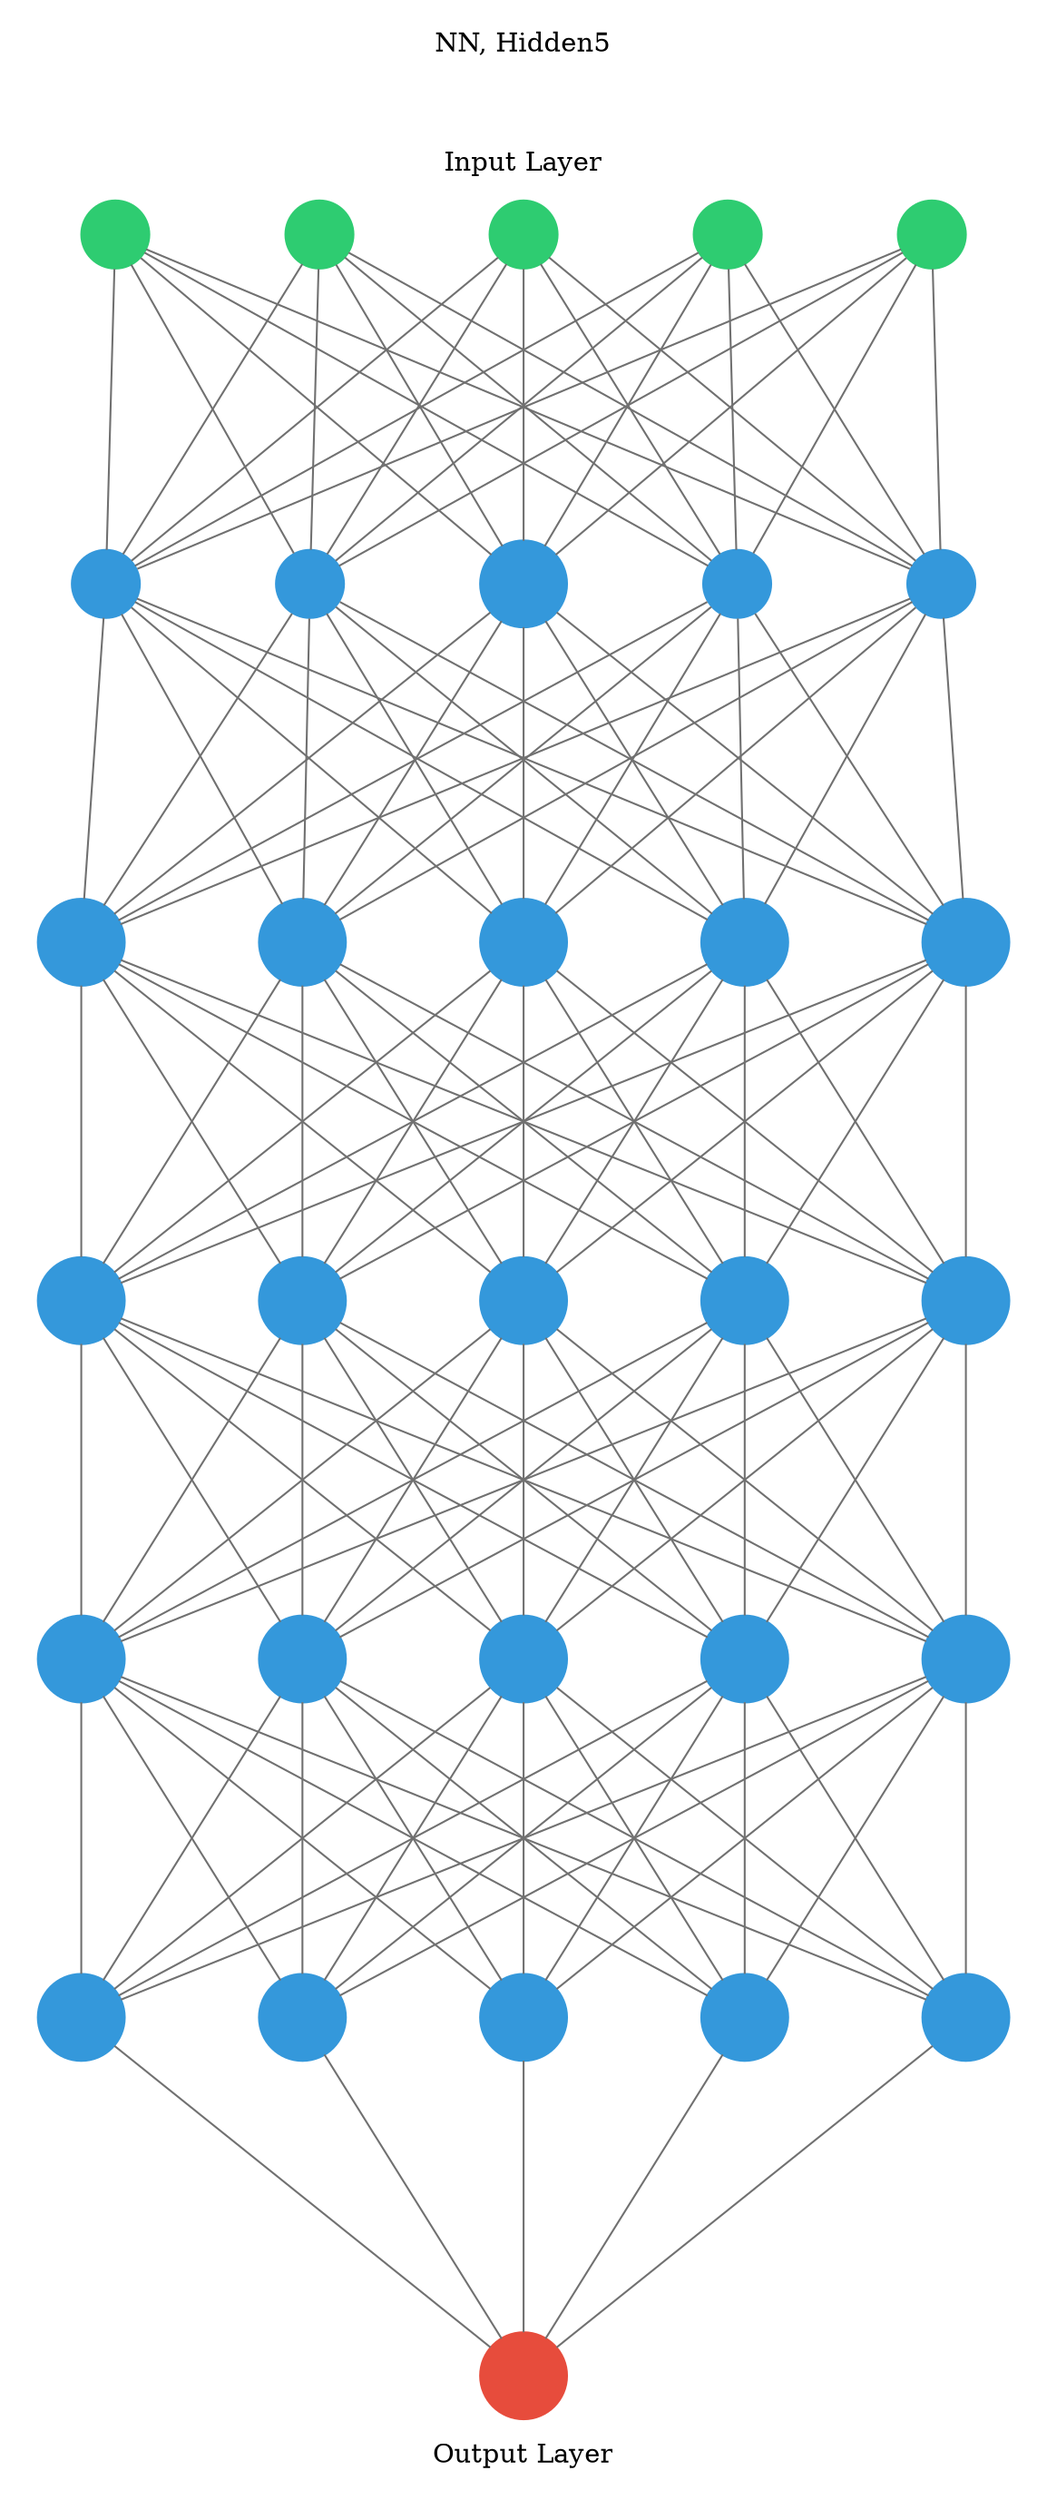 digraph g {
	graph [nodesep=1 ranksep=2 splines=false]
	edge [arrowhead=none color="#707070"]
	subgraph cluster_input {
		node [color="#2ecc71" fontcolor="#2ecc71" shape=circle style=filled]
		color=white
		1
		label="NN, Hidden5



Input Layer"
		rank=same
		2
		label="NN, Hidden5



Input Layer"
		rank=same
		3
		label="NN, Hidden5



Input Layer"
		rank=same
		4
		label="NN, Hidden5



Input Layer"
		rank=same
		5
		label="NN, Hidden5



Input Layer"
		rank=same
	}
	1 -> 6
	2 -> 6
	3 -> 6
	4 -> 6
	5 -> 6
	1 -> 7
	2 -> 7
	3 -> 7
	4 -> 7
	5 -> 7
	1 -> 8
	2 -> 8
	3 -> 8
	4 -> 8
	5 -> 8
	1 -> 9
	2 -> 9
	3 -> 9
	4 -> 9
	5 -> 9
	1 -> 10
	2 -> 10
	3 -> 10
	4 -> 10
	5 -> 10
	subgraph cluster_1 {
		color=white
		rank=same
		label="" labeljust=right labelloc=b
		6 [color="#3498db" fontcolor="#3498db" shape=circle style=filled]
		7 [color="#3498db" fontcolor="#3498db" shape=circle style=filled]
		8 [color="#3498db" fontcolor="#3498db" shape=circle style=filled]
		9 [color="#3498db" fontcolor="#3498db" shape=circle style=filled]
		10 [color="#3498db" fontcolor="#3498db" shape=circle style=filled]
	}
	6 -> 11
	7 -> 11
	8 -> 11
	9 -> 11
	10 -> 11
	6 -> 12
	7 -> 12
	8 -> 12
	9 -> 12
	10 -> 12
	6 -> 13
	7 -> 13
	8 -> 13
	9 -> 13
	10 -> 13
	6 -> 14
	7 -> 14
	8 -> 14
	9 -> 14
	10 -> 14
	6 -> 15
	7 -> 15
	8 -> 15
	9 -> 15
	10 -> 15
	subgraph cluster_2 {
		color=white
		rank=same
		label="" labeljust=right labelloc=b
		11 [color="#3498db" fontcolor="#3498db" shape=circle style=filled]
		12 [color="#3498db" fontcolor="#3498db" shape=circle style=filled]
		13 [color="#3498db" fontcolor="#3498db" shape=circle style=filled]
		14 [color="#3498db" fontcolor="#3498db" shape=circle style=filled]
		15 [color="#3498db" fontcolor="#3498db" shape=circle style=filled]
	}
	11 -> 16
	12 -> 16
	13 -> 16
	14 -> 16
	15 -> 16
	11 -> 17
	12 -> 17
	13 -> 17
	14 -> 17
	15 -> 17
	11 -> 18
	12 -> 18
	13 -> 18
	14 -> 18
	15 -> 18
	11 -> 19
	12 -> 19
	13 -> 19
	14 -> 19
	15 -> 19
	11 -> 20
	12 -> 20
	13 -> 20
	14 -> 20
	15 -> 20
	subgraph cluster_3 {
		color=white
		rank=same
		label="" labeljust=right labelloc=b
		16 [color="#3498db" fontcolor="#3498db" shape=circle style=filled]
		17 [color="#3498db" fontcolor="#3498db" shape=circle style=filled]
		18 [color="#3498db" fontcolor="#3498db" shape=circle style=filled]
		19 [color="#3498db" fontcolor="#3498db" shape=circle style=filled]
		20 [color="#3498db" fontcolor="#3498db" shape=circle style=filled]
	}
	16 -> 21
	17 -> 21
	18 -> 21
	19 -> 21
	20 -> 21
	16 -> 22
	17 -> 22
	18 -> 22
	19 -> 22
	20 -> 22
	16 -> 23
	17 -> 23
	18 -> 23
	19 -> 23
	20 -> 23
	16 -> 24
	17 -> 24
	18 -> 24
	19 -> 24
	20 -> 24
	16 -> 25
	17 -> 25
	18 -> 25
	19 -> 25
	20 -> 25
	subgraph cluster_4 {
		color=white
		rank=same
		label="" labeljust=right labelloc=b
		21 [color="#3498db" fontcolor="#3498db" shape=circle style=filled]
		22 [color="#3498db" fontcolor="#3498db" shape=circle style=filled]
		23 [color="#3498db" fontcolor="#3498db" shape=circle style=filled]
		24 [color="#3498db" fontcolor="#3498db" shape=circle style=filled]
		25 [color="#3498db" fontcolor="#3498db" shape=circle style=filled]
	}
	21 -> 26
	22 -> 26
	23 -> 26
	24 -> 26
	25 -> 26
	21 -> 27
	22 -> 27
	23 -> 27
	24 -> 27
	25 -> 27
	21 -> 28
	22 -> 28
	23 -> 28
	24 -> 28
	25 -> 28
	21 -> 29
	22 -> 29
	23 -> 29
	24 -> 29
	25 -> 29
	21 -> 30
	22 -> 30
	23 -> 30
	24 -> 30
	25 -> 30
	subgraph cluster_5 {
		color=white
		rank=same
		label="" labeljust=right labelloc=b
		26 [color="#3498db" fontcolor="#3498db" shape=circle style=filled]
		27 [color="#3498db" fontcolor="#3498db" shape=circle style=filled]
		28 [color="#3498db" fontcolor="#3498db" shape=circle style=filled]
		29 [color="#3498db" fontcolor="#3498db" shape=circle style=filled]
		30 [color="#3498db" fontcolor="#3498db" shape=circle style=filled]
	}
	26 -> 31
	27 -> 31
	28 -> 31
	29 -> 31
	30 -> 31
	subgraph cluster_output {
		node [color="#2ecc71" fontcolor="#2ecc71" shape=circle style=filled]
		color=white
		rank=same
		labeljust=1
		31 [color="#e74c3c" fontcolor="#e74c3c" shape=circle style=filled]
		label="Output Layer" labelloc=bottom
	}
	arrowShape=none
}
